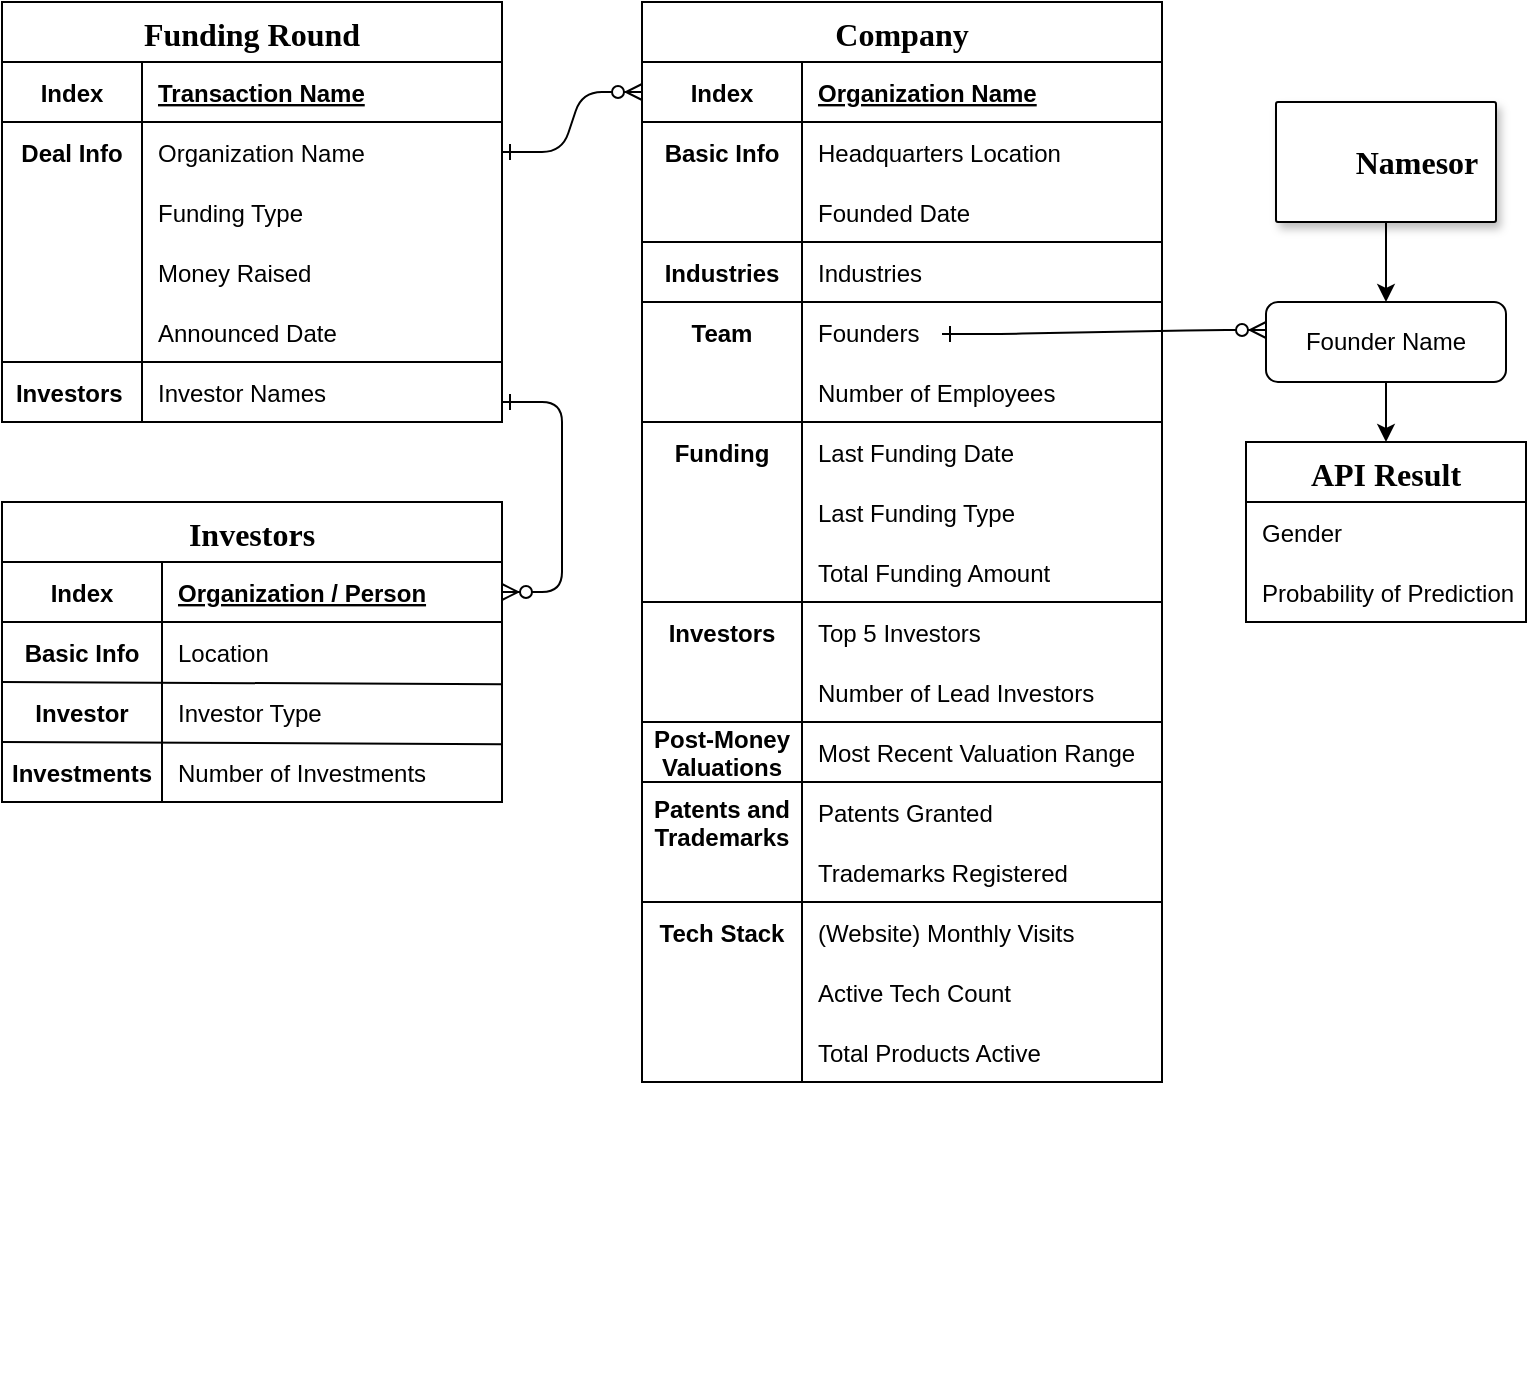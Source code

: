 <mxfile version="18.0.2" type="github">
  <diagram id="R2lEEEUBdFMjLlhIrx00" name="Page-1">
    <mxGraphModel dx="917" dy="558" grid="0" gridSize="10" guides="1" tooltips="1" connect="1" arrows="1" fold="1" page="1" pageScale="1" pageWidth="1100" pageHeight="850" math="0" shadow="0" extFonts="Permanent Marker^https://fonts.googleapis.com/css?family=Permanent+Marker">
      <root>
        <mxCell id="0" />
        <mxCell id="1" parent="0" />
        <mxCell id="C-vyLk0tnHw3VtMMgP7b-1" value="" style="edgeStyle=entityRelationEdgeStyle;endArrow=ERzeroToMany;startArrow=ERone;endFill=1;startFill=0;exitX=1;exitY=0.5;exitDx=0;exitDy=0;entryX=0;entryY=0.5;entryDx=0;entryDy=0;" parent="1" source="C-vyLk0tnHw3VtMMgP7b-27" target="C-vyLk0tnHw3VtMMgP7b-3" edge="1">
          <mxGeometry width="100" height="100" relative="1" as="geometry">
            <mxPoint x="80" y="730" as="sourcePoint" />
            <mxPoint x="180" y="630" as="targetPoint" />
          </mxGeometry>
        </mxCell>
        <mxCell id="d0-8wZ6xfutbVwg7pQpN-62" value="" style="group;fontFamily=Times New Roman;" parent="1" vertex="1" connectable="0">
          <mxGeometry x="120" y="90" width="250" height="210" as="geometry" />
        </mxCell>
        <mxCell id="C-vyLk0tnHw3VtMMgP7b-23" value="Funding Round" style="shape=table;startSize=30;container=1;collapsible=1;childLayout=tableLayout;fixedRows=1;rowLines=0;fontStyle=1;align=center;resizeLast=1;fontFamily=Times New Roman;fontSize=16;" parent="d0-8wZ6xfutbVwg7pQpN-62" vertex="1">
          <mxGeometry width="250" height="210" as="geometry" />
        </mxCell>
        <mxCell id="C-vyLk0tnHw3VtMMgP7b-24" value="" style="shape=partialRectangle;collapsible=0;dropTarget=0;pointerEvents=0;fillColor=none;points=[[0,0.5],[1,0.5]];portConstraint=eastwest;top=0;left=0;right=0;bottom=1;" parent="C-vyLk0tnHw3VtMMgP7b-23" vertex="1">
          <mxGeometry y="30" width="250" height="30" as="geometry" />
        </mxCell>
        <mxCell id="C-vyLk0tnHw3VtMMgP7b-25" value="Index" style="shape=partialRectangle;overflow=hidden;connectable=0;fillColor=none;top=0;left=0;bottom=0;right=0;fontStyle=1;" parent="C-vyLk0tnHw3VtMMgP7b-24" vertex="1">
          <mxGeometry width="70" height="30" as="geometry">
            <mxRectangle width="70" height="30" as="alternateBounds" />
          </mxGeometry>
        </mxCell>
        <mxCell id="C-vyLk0tnHw3VtMMgP7b-26" value="Transaction Name" style="shape=partialRectangle;overflow=hidden;connectable=0;fillColor=none;top=0;left=0;bottom=0;right=0;align=left;spacingLeft=6;fontStyle=5;" parent="C-vyLk0tnHw3VtMMgP7b-24" vertex="1">
          <mxGeometry x="70" width="180" height="30" as="geometry">
            <mxRectangle width="180" height="30" as="alternateBounds" />
          </mxGeometry>
        </mxCell>
        <mxCell id="C-vyLk0tnHw3VtMMgP7b-27" value="" style="shape=partialRectangle;collapsible=0;dropTarget=0;pointerEvents=0;fillColor=none;points=[[0,0.5],[1,0.5]];portConstraint=eastwest;top=0;left=0;right=0;bottom=0;" parent="C-vyLk0tnHw3VtMMgP7b-23" vertex="1">
          <mxGeometry y="60" width="250" height="30" as="geometry" />
        </mxCell>
        <mxCell id="C-vyLk0tnHw3VtMMgP7b-28" value="Deal Info" style="shape=partialRectangle;overflow=hidden;connectable=0;fillColor=none;top=0;left=0;bottom=0;right=0;fontStyle=1" parent="C-vyLk0tnHw3VtMMgP7b-27" vertex="1">
          <mxGeometry width="70" height="30" as="geometry">
            <mxRectangle width="70" height="30" as="alternateBounds" />
          </mxGeometry>
        </mxCell>
        <mxCell id="C-vyLk0tnHw3VtMMgP7b-29" value="Organization Name" style="shape=partialRectangle;overflow=hidden;connectable=0;fillColor=none;top=0;left=0;bottom=0;right=0;align=left;spacingLeft=6;" parent="C-vyLk0tnHw3VtMMgP7b-27" vertex="1">
          <mxGeometry x="70" width="180" height="30" as="geometry">
            <mxRectangle width="180" height="30" as="alternateBounds" />
          </mxGeometry>
        </mxCell>
        <mxCell id="d0-8wZ6xfutbVwg7pQpN-1" value="Funding Type" style="shape=partialRectangle;overflow=hidden;connectable=0;fillColor=none;top=0;left=0;bottom=0;right=0;align=left;spacingLeft=6;" parent="d0-8wZ6xfutbVwg7pQpN-62" vertex="1">
          <mxGeometry x="70" y="90" width="180" height="30" as="geometry">
            <mxRectangle width="230" height="30" as="alternateBounds" />
          </mxGeometry>
        </mxCell>
        <mxCell id="d0-8wZ6xfutbVwg7pQpN-2" value="Money Raised" style="shape=partialRectangle;overflow=hidden;connectable=0;fillColor=none;top=0;left=0;bottom=0;right=0;align=left;spacingLeft=6;" parent="d0-8wZ6xfutbVwg7pQpN-62" vertex="1">
          <mxGeometry x="70" y="120" width="180" height="30" as="geometry">
            <mxRectangle width="230" height="30" as="alternateBounds" />
          </mxGeometry>
        </mxCell>
        <mxCell id="d0-8wZ6xfutbVwg7pQpN-3" value="Investor Names" style="shape=partialRectangle;overflow=hidden;connectable=0;fillColor=none;top=0;left=0;bottom=0;right=0;align=left;spacingLeft=6;" parent="d0-8wZ6xfutbVwg7pQpN-62" vertex="1">
          <mxGeometry x="70" y="180" width="180" height="30" as="geometry">
            <mxRectangle width="230" height="30" as="alternateBounds" />
          </mxGeometry>
        </mxCell>
        <mxCell id="d0-8wZ6xfutbVwg7pQpN-58" value="Announced Date" style="shape=partialRectangle;overflow=hidden;connectable=0;fillColor=none;top=0;left=0;bottom=0;right=0;align=left;spacingLeft=6;" parent="d0-8wZ6xfutbVwg7pQpN-62" vertex="1">
          <mxGeometry x="70" y="150" width="180" height="30" as="geometry">
            <mxRectangle width="230" height="30" as="alternateBounds" />
          </mxGeometry>
        </mxCell>
        <mxCell id="d0-8wZ6xfutbVwg7pQpN-60" value="Investors" style="shape=partialRectangle;overflow=hidden;connectable=0;fillColor=none;top=0;left=0;bottom=0;right=0;fontStyle=1" parent="d0-8wZ6xfutbVwg7pQpN-62" vertex="1">
          <mxGeometry y="180" width="67.308" height="30" as="geometry">
            <mxRectangle width="60" height="30" as="alternateBounds" />
          </mxGeometry>
        </mxCell>
        <mxCell id="d0-8wZ6xfutbVwg7pQpN-61" value="" style="endArrow=none;html=1;rounded=0;" parent="d0-8wZ6xfutbVwg7pQpN-62" edge="1">
          <mxGeometry width="50" height="50" relative="1" as="geometry">
            <mxPoint x="250" y="180" as="sourcePoint" />
            <mxPoint y="180" as="targetPoint" />
          </mxGeometry>
        </mxCell>
        <mxCell id="d0-8wZ6xfutbVwg7pQpN-4" value="" style="endArrow=none;html=1;rounded=0;" parent="d0-8wZ6xfutbVwg7pQpN-62" edge="1">
          <mxGeometry width="50" height="50" relative="1" as="geometry">
            <mxPoint x="69.998" y="210" as="sourcePoint" />
            <mxPoint x="69.998" y="90" as="targetPoint" />
          </mxGeometry>
        </mxCell>
        <mxCell id="d0-8wZ6xfutbVwg7pQpN-65" value="Investor" style="shape=partialRectangle;overflow=hidden;connectable=0;fillColor=none;top=0;left=0;bottom=0;right=0;fontStyle=1" parent="1" vertex="1">
          <mxGeometry x="120" y="430" width="80" height="30" as="geometry">
            <mxRectangle width="70" height="30" as="alternateBounds" />
          </mxGeometry>
        </mxCell>
        <mxCell id="d0-8wZ6xfutbVwg7pQpN-67" value="" style="group" parent="1" vertex="1" connectable="0">
          <mxGeometry x="120" y="340" width="250" height="150" as="geometry" />
        </mxCell>
        <mxCell id="d0-8wZ6xfutbVwg7pQpN-66" value="" style="endArrow=none;html=1;rounded=0;" parent="d0-8wZ6xfutbVwg7pQpN-67" edge="1">
          <mxGeometry width="50" height="50" relative="1" as="geometry">
            <mxPoint x="80" y="120" as="sourcePoint" />
            <mxPoint x="80" y="150" as="targetPoint" />
          </mxGeometry>
        </mxCell>
        <mxCell id="d0-8wZ6xfutbVwg7pQpN-89" value="" style="group" parent="d0-8wZ6xfutbVwg7pQpN-67" vertex="1" connectable="0">
          <mxGeometry width="250" height="150" as="geometry" />
        </mxCell>
        <mxCell id="C-vyLk0tnHw3VtMMgP7b-13" value="Investors" style="shape=table;startSize=30;container=1;collapsible=1;childLayout=tableLayout;fixedRows=1;rowLines=0;fontStyle=1;align=center;resizeLast=1;fontSize=16;fontFamily=Times New Roman;" parent="d0-8wZ6xfutbVwg7pQpN-89" vertex="1">
          <mxGeometry width="250" height="150" as="geometry">
            <mxRectangle width="90" height="30" as="alternateBounds" />
          </mxGeometry>
        </mxCell>
        <mxCell id="C-vyLk0tnHw3VtMMgP7b-14" value="" style="shape=partialRectangle;collapsible=0;dropTarget=0;pointerEvents=0;fillColor=none;points=[[0,0.5],[1,0.5]];portConstraint=eastwest;top=0;left=0;right=0;bottom=1;" parent="C-vyLk0tnHw3VtMMgP7b-13" vertex="1">
          <mxGeometry y="30" width="250" height="30" as="geometry" />
        </mxCell>
        <mxCell id="C-vyLk0tnHw3VtMMgP7b-15" value="Index" style="shape=partialRectangle;overflow=hidden;connectable=0;fillColor=none;top=0;left=0;bottom=0;right=0;fontStyle=1;" parent="C-vyLk0tnHw3VtMMgP7b-14" vertex="1">
          <mxGeometry width="80" height="30" as="geometry">
            <mxRectangle width="80" height="30" as="alternateBounds" />
          </mxGeometry>
        </mxCell>
        <mxCell id="C-vyLk0tnHw3VtMMgP7b-16" value="Organization / Person" style="shape=partialRectangle;overflow=hidden;connectable=0;fillColor=none;top=0;left=0;bottom=0;right=0;align=left;spacingLeft=6;fontStyle=5;" parent="C-vyLk0tnHw3VtMMgP7b-14" vertex="1">
          <mxGeometry x="80" width="170" height="30" as="geometry">
            <mxRectangle width="170" height="30" as="alternateBounds" />
          </mxGeometry>
        </mxCell>
        <mxCell id="C-vyLk0tnHw3VtMMgP7b-17" value="" style="shape=partialRectangle;collapsible=0;dropTarget=0;pointerEvents=0;fillColor=none;points=[[0,0.5],[1,0.5]];portConstraint=eastwest;top=0;left=0;right=0;bottom=0;" parent="C-vyLk0tnHw3VtMMgP7b-13" vertex="1">
          <mxGeometry y="60" width="250" height="30" as="geometry" />
        </mxCell>
        <mxCell id="C-vyLk0tnHw3VtMMgP7b-18" value="Basic Info" style="shape=partialRectangle;overflow=hidden;connectable=0;fillColor=none;top=0;left=0;bottom=0;right=0;fontStyle=1" parent="C-vyLk0tnHw3VtMMgP7b-17" vertex="1">
          <mxGeometry width="80" height="30" as="geometry">
            <mxRectangle width="80" height="30" as="alternateBounds" />
          </mxGeometry>
        </mxCell>
        <mxCell id="C-vyLk0tnHw3VtMMgP7b-19" value="Location" style="shape=partialRectangle;overflow=hidden;connectable=0;fillColor=none;top=0;left=0;bottom=0;right=0;align=left;spacingLeft=6;" parent="C-vyLk0tnHw3VtMMgP7b-17" vertex="1">
          <mxGeometry x="80" width="170" height="30" as="geometry">
            <mxRectangle width="170" height="30" as="alternateBounds" />
          </mxGeometry>
        </mxCell>
        <mxCell id="C-vyLk0tnHw3VtMMgP7b-20" value="" style="shape=partialRectangle;collapsible=0;dropTarget=0;pointerEvents=0;fillColor=none;points=[[0,0.5],[1,0.5]];portConstraint=eastwest;top=0;left=0;right=0;bottom=0;" parent="C-vyLk0tnHw3VtMMgP7b-13" vertex="1">
          <mxGeometry y="90" width="250" height="30" as="geometry" />
        </mxCell>
        <mxCell id="C-vyLk0tnHw3VtMMgP7b-21" value="" style="shape=partialRectangle;overflow=hidden;connectable=0;fillColor=none;top=0;left=0;bottom=0;right=0;" parent="C-vyLk0tnHw3VtMMgP7b-20" vertex="1">
          <mxGeometry width="80" height="30" as="geometry">
            <mxRectangle width="80" height="30" as="alternateBounds" />
          </mxGeometry>
        </mxCell>
        <mxCell id="C-vyLk0tnHw3VtMMgP7b-22" value="Investor Type" style="shape=partialRectangle;overflow=hidden;connectable=0;fillColor=none;top=0;left=0;bottom=0;right=0;align=left;spacingLeft=6;" parent="C-vyLk0tnHw3VtMMgP7b-20" vertex="1">
          <mxGeometry x="80" width="170" height="30" as="geometry">
            <mxRectangle width="170" height="30" as="alternateBounds" />
          </mxGeometry>
        </mxCell>
        <mxCell id="d0-8wZ6xfutbVwg7pQpN-87" value="" style="endArrow=none;html=1;rounded=0;fontColor=#FF0000;exitX=-0.001;exitY=0.999;exitDx=0;exitDy=0;exitPerimeter=0;entryX=0.999;entryY=1.036;entryDx=0;entryDy=0;entryPerimeter=0;" parent="C-vyLk0tnHw3VtMMgP7b-13" source="C-vyLk0tnHw3VtMMgP7b-20" target="C-vyLk0tnHw3VtMMgP7b-20" edge="1">
          <mxGeometry width="50" height="50" relative="1" as="geometry">
            <mxPoint x="170" y="50" as="sourcePoint" />
            <mxPoint x="220" as="targetPoint" />
          </mxGeometry>
        </mxCell>
        <mxCell id="d0-8wZ6xfutbVwg7pQpN-63" value="Investments" style="shape=partialRectangle;overflow=hidden;connectable=0;fillColor=none;top=0;left=0;bottom=0;right=0;fontStyle=1" parent="d0-8wZ6xfutbVwg7pQpN-89" vertex="1">
          <mxGeometry y="120" width="80" height="30" as="geometry">
            <mxRectangle width="70" height="30" as="alternateBounds" />
          </mxGeometry>
        </mxCell>
        <mxCell id="d0-8wZ6xfutbVwg7pQpN-64" value="Number of Investments" style="shape=partialRectangle;overflow=hidden;connectable=0;fillColor=none;top=0;left=0;bottom=0;right=0;align=left;spacingLeft=6;" parent="d0-8wZ6xfutbVwg7pQpN-89" vertex="1">
          <mxGeometry x="80" y="120" width="170" height="30" as="geometry">
            <mxRectangle width="180" height="30" as="alternateBounds" />
          </mxGeometry>
        </mxCell>
        <mxCell id="d0-8wZ6xfutbVwg7pQpN-88" value="" style="endArrow=none;html=1;rounded=0;fontColor=#FF0000;exitX=-0.001;exitY=0.999;exitDx=0;exitDy=0;exitPerimeter=0;entryX=0.999;entryY=1.036;entryDx=0;entryDy=0;entryPerimeter=0;" parent="d0-8wZ6xfutbVwg7pQpN-89" edge="1">
          <mxGeometry width="50" height="50" relative="1" as="geometry">
            <mxPoint y="90.0" as="sourcePoint" />
            <mxPoint x="250.0" y="91.11" as="targetPoint" />
          </mxGeometry>
        </mxCell>
        <mxCell id="d0-8wZ6xfutbVwg7pQpN-69" value="" style="edgeStyle=entityRelationEdgeStyle;endArrow=ERzeroToMany;startArrow=ERone;endFill=1;startFill=0;entryX=1;entryY=0.5;entryDx=0;entryDy=0;" parent="1" target="C-vyLk0tnHw3VtMMgP7b-14" edge="1">
          <mxGeometry width="100" height="100" relative="1" as="geometry">
            <mxPoint x="370" y="290" as="sourcePoint" />
            <mxPoint x="440" y="540" as="targetPoint" />
          </mxGeometry>
        </mxCell>
        <mxCell id="d0-8wZ6xfutbVwg7pQpN-77" value="" style="group;strokeColor=none;fillColor=default;" parent="1" vertex="1" connectable="0">
          <mxGeometry x="757" y="140" width="110" height="60" as="geometry" />
        </mxCell>
        <mxCell id="d0-8wZ6xfutbVwg7pQpN-71" value="" style="strokeColor=#000000;shadow=1;strokeWidth=1;rounded=1;absoluteArcSize=1;arcSize=2;fillColor=default;" parent="d0-8wZ6xfutbVwg7pQpN-77" vertex="1">
          <mxGeometry width="110" height="60" as="geometry" />
        </mxCell>
        <mxCell id="d0-8wZ6xfutbVwg7pQpN-75" value="" style="shape=image;verticalLabelPosition=bottom;labelBackgroundColor=default;verticalAlign=top;aspect=fixed;imageAspect=0;image=https://namsor.app/compressed_images/namsor_small.svg;" parent="d0-8wZ6xfutbVwg7pQpN-77" vertex="1">
          <mxGeometry y="5" width="50" height="50" as="geometry" />
        </mxCell>
        <mxCell id="d0-8wZ6xfutbVwg7pQpN-76" value="&lt;b&gt;&lt;font style=&quot;font-size: 16px;&quot; face=&quot;Times New Roman&quot;&gt;Namesor&lt;/font&gt;&lt;/b&gt;" style="text;html=1;align=center;verticalAlign=middle;resizable=0;points=[];autosize=1;strokeColor=none;fillColor=none;" parent="d0-8wZ6xfutbVwg7pQpN-77" vertex="1">
          <mxGeometry x="30" y="20" width="80" height="20" as="geometry" />
        </mxCell>
        <mxCell id="d0-8wZ6xfutbVwg7pQpN-79" value="Founder Name" style="rounded=1;whiteSpace=wrap;html=1;strokeColor=#000000;" parent="1" vertex="1">
          <mxGeometry x="752" y="240" width="120" height="40" as="geometry" />
        </mxCell>
        <mxCell id="d0-8wZ6xfutbVwg7pQpN-80" value="API Result" style="swimlane;strokeColor=#000000;startSize=30;fontSize=16;fontFamily=Times New Roman;labelBorderColor=none;" parent="1" vertex="1">
          <mxGeometry x="742" y="310" width="140" height="90" as="geometry" />
        </mxCell>
        <mxCell id="d0-8wZ6xfutbVwg7pQpN-81" value="Gender" style="shape=partialRectangle;overflow=hidden;connectable=0;fillColor=none;top=0;left=0;bottom=0;right=0;align=left;spacingLeft=6;" parent="d0-8wZ6xfutbVwg7pQpN-80" vertex="1">
          <mxGeometry y="30" width="140" height="30" as="geometry">
            <mxRectangle width="180" height="30" as="alternateBounds" />
          </mxGeometry>
        </mxCell>
        <mxCell id="d0-8wZ6xfutbVwg7pQpN-82" value="Probability of Prediction" style="shape=partialRectangle;overflow=hidden;connectable=0;fillColor=none;top=0;left=0;bottom=0;right=0;align=left;spacingLeft=6;" parent="d0-8wZ6xfutbVwg7pQpN-80" vertex="1">
          <mxGeometry y="60" width="140" height="30" as="geometry">
            <mxRectangle width="180" height="30" as="alternateBounds" />
          </mxGeometry>
        </mxCell>
        <mxCell id="d0-8wZ6xfutbVwg7pQpN-83" value="" style="endArrow=classic;html=1;rounded=0;fontColor=#FF0000;entryX=0.5;entryY=0;entryDx=0;entryDy=0;exitX=0.5;exitY=1;exitDx=0;exitDy=0;" parent="1" source="d0-8wZ6xfutbVwg7pQpN-71" target="d0-8wZ6xfutbVwg7pQpN-79" edge="1">
          <mxGeometry width="50" height="50" relative="1" as="geometry">
            <mxPoint x="682" y="260" as="sourcePoint" />
            <mxPoint x="692" y="190" as="targetPoint" />
          </mxGeometry>
        </mxCell>
        <mxCell id="d0-8wZ6xfutbVwg7pQpN-84" value="" style="edgeStyle=entityRelationEdgeStyle;endArrow=ERzeroToMany;startArrow=ERone;endFill=1;startFill=0;" parent="1" edge="1">
          <mxGeometry width="100" height="100" relative="1" as="geometry">
            <mxPoint x="590" y="256" as="sourcePoint" />
            <mxPoint x="752" y="254" as="targetPoint" />
          </mxGeometry>
        </mxCell>
        <mxCell id="d0-8wZ6xfutbVwg7pQpN-85" value="" style="endArrow=classic;html=1;rounded=0;fontColor=#FF0000;entryX=0.5;entryY=0;entryDx=0;entryDy=0;exitX=0.5;exitY=1;exitDx=0;exitDy=0;" parent="1" source="d0-8wZ6xfutbVwg7pQpN-79" target="d0-8wZ6xfutbVwg7pQpN-80" edge="1">
          <mxGeometry width="50" height="50" relative="1" as="geometry">
            <mxPoint x="822" y="210" as="sourcePoint" />
            <mxPoint x="822" y="250" as="targetPoint" />
          </mxGeometry>
        </mxCell>
        <mxCell id="d0-8wZ6xfutbVwg7pQpN-93" value="" style="group" parent="1" vertex="1" connectable="0">
          <mxGeometry x="440" y="90" width="260" height="690" as="geometry" />
        </mxCell>
        <mxCell id="C-vyLk0tnHw3VtMMgP7b-2" value="Company" style="shape=table;startSize=30;container=1;collapsible=1;childLayout=tableLayout;fixedRows=1;rowLines=0;fontStyle=1;align=center;resizeLast=1;fontFamily=Times New Roman;fontSize=16;" parent="d0-8wZ6xfutbVwg7pQpN-93" vertex="1">
          <mxGeometry width="260" height="540" as="geometry" />
        </mxCell>
        <mxCell id="C-vyLk0tnHw3VtMMgP7b-3" value="" style="shape=partialRectangle;collapsible=0;dropTarget=0;pointerEvents=0;fillColor=none;points=[[0,0.5],[1,0.5]];portConstraint=eastwest;top=0;left=0;right=0;bottom=1;" parent="C-vyLk0tnHw3VtMMgP7b-2" vertex="1">
          <mxGeometry y="30" width="260" height="30" as="geometry" />
        </mxCell>
        <mxCell id="C-vyLk0tnHw3VtMMgP7b-4" value="Index" style="shape=partialRectangle;overflow=hidden;connectable=0;fillColor=none;top=0;left=0;bottom=0;right=0;fontStyle=1;" parent="C-vyLk0tnHw3VtMMgP7b-3" vertex="1">
          <mxGeometry width="80" height="30" as="geometry">
            <mxRectangle width="80" height="30" as="alternateBounds" />
          </mxGeometry>
        </mxCell>
        <mxCell id="C-vyLk0tnHw3VtMMgP7b-5" value="Organization Name" style="shape=partialRectangle;overflow=hidden;connectable=0;fillColor=none;top=0;left=0;bottom=0;right=0;align=left;spacingLeft=6;fontStyle=5;" parent="C-vyLk0tnHw3VtMMgP7b-3" vertex="1">
          <mxGeometry x="80" width="180" height="30" as="geometry">
            <mxRectangle width="180" height="30" as="alternateBounds" />
          </mxGeometry>
        </mxCell>
        <mxCell id="C-vyLk0tnHw3VtMMgP7b-6" value="" style="shape=partialRectangle;collapsible=0;dropTarget=0;pointerEvents=0;fillColor=none;points=[[0,0.5],[1,0.5]];portConstraint=eastwest;top=0;left=0;right=0;bottom=0;" parent="C-vyLk0tnHw3VtMMgP7b-2" vertex="1">
          <mxGeometry y="60" width="260" height="30" as="geometry" />
        </mxCell>
        <mxCell id="C-vyLk0tnHw3VtMMgP7b-7" value="Basic Info" style="shape=partialRectangle;overflow=hidden;connectable=0;fillColor=none;top=0;left=0;bottom=0;right=0;fontStyle=1" parent="C-vyLk0tnHw3VtMMgP7b-6" vertex="1">
          <mxGeometry width="80" height="30" as="geometry">
            <mxRectangle width="80" height="30" as="alternateBounds" />
          </mxGeometry>
        </mxCell>
        <mxCell id="C-vyLk0tnHw3VtMMgP7b-8" value="Headquarters Location" style="shape=partialRectangle;overflow=hidden;connectable=0;fillColor=none;top=0;left=0;bottom=0;right=0;align=left;spacingLeft=6;" parent="C-vyLk0tnHw3VtMMgP7b-6" vertex="1">
          <mxGeometry x="80" width="180" height="30" as="geometry">
            <mxRectangle width="180" height="30" as="alternateBounds" />
          </mxGeometry>
        </mxCell>
        <mxCell id="C-vyLk0tnHw3VtMMgP7b-9" value="" style="shape=partialRectangle;collapsible=0;dropTarget=0;pointerEvents=0;fillColor=none;points=[[0,0.5],[1,0.5]];portConstraint=eastwest;top=0;left=0;right=0;bottom=0;" parent="C-vyLk0tnHw3VtMMgP7b-2" vertex="1">
          <mxGeometry y="90" width="260" height="30" as="geometry" />
        </mxCell>
        <mxCell id="C-vyLk0tnHw3VtMMgP7b-10" value="" style="shape=partialRectangle;overflow=hidden;connectable=0;fillColor=none;top=0;left=0;bottom=0;right=0;" parent="C-vyLk0tnHw3VtMMgP7b-9" vertex="1">
          <mxGeometry width="80" height="30" as="geometry">
            <mxRectangle width="80" height="30" as="alternateBounds" />
          </mxGeometry>
        </mxCell>
        <mxCell id="C-vyLk0tnHw3VtMMgP7b-11" value="" style="shape=partialRectangle;overflow=hidden;connectable=0;fillColor=none;top=0;left=0;bottom=0;right=0;align=left;spacingLeft=6;" parent="C-vyLk0tnHw3VtMMgP7b-9" vertex="1">
          <mxGeometry x="80" width="180" height="30" as="geometry">
            <mxRectangle width="180" height="30" as="alternateBounds" />
          </mxGeometry>
        </mxCell>
        <mxCell id="d0-8wZ6xfutbVwg7pQpN-56" value="" style="group" parent="d0-8wZ6xfutbVwg7pQpN-93" vertex="1" connectable="0">
          <mxGeometry y="120" width="260" height="570" as="geometry" />
        </mxCell>
        <mxCell id="d0-8wZ6xfutbVwg7pQpN-8" value="Industries" style="shape=partialRectangle;overflow=hidden;connectable=0;fillColor=none;top=0;left=0;bottom=0;right=0;fontStyle=1" parent="d0-8wZ6xfutbVwg7pQpN-56" vertex="1">
          <mxGeometry width="80" height="30" as="geometry">
            <mxRectangle width="80" height="30" as="alternateBounds" />
          </mxGeometry>
        </mxCell>
        <mxCell id="d0-8wZ6xfutbVwg7pQpN-13" value="Industries" style="shape=partialRectangle;overflow=hidden;connectable=0;fillColor=none;top=0;left=0;bottom=0;right=0;align=left;spacingLeft=6;" parent="d0-8wZ6xfutbVwg7pQpN-56" vertex="1">
          <mxGeometry x="80" width="180" height="30" as="geometry">
            <mxRectangle width="180" height="30" as="alternateBounds" />
          </mxGeometry>
        </mxCell>
        <mxCell id="d0-8wZ6xfutbVwg7pQpN-14" value="Team" style="shape=partialRectangle;overflow=hidden;connectable=0;fillColor=none;top=0;left=0;bottom=0;right=0;fontStyle=1" parent="d0-8wZ6xfutbVwg7pQpN-56" vertex="1">
          <mxGeometry y="30" width="80" height="30" as="geometry">
            <mxRectangle width="80" height="30" as="alternateBounds" />
          </mxGeometry>
        </mxCell>
        <mxCell id="d0-8wZ6xfutbVwg7pQpN-15" value="Founders" style="shape=partialRectangle;overflow=hidden;connectable=0;fillColor=none;top=0;left=0;bottom=0;right=0;align=left;spacingLeft=6;" parent="d0-8wZ6xfutbVwg7pQpN-56" vertex="1">
          <mxGeometry x="80" y="30" width="180" height="30" as="geometry">
            <mxRectangle width="180" height="30" as="alternateBounds" />
          </mxGeometry>
        </mxCell>
        <mxCell id="d0-8wZ6xfutbVwg7pQpN-17" value="Number of Employees" style="shape=partialRectangle;overflow=hidden;connectable=0;fillColor=none;top=0;left=0;bottom=0;right=0;align=left;spacingLeft=6;" parent="d0-8wZ6xfutbVwg7pQpN-56" vertex="1">
          <mxGeometry x="80" y="60" width="180" height="30" as="geometry">
            <mxRectangle width="180" height="30" as="alternateBounds" />
          </mxGeometry>
        </mxCell>
        <mxCell id="d0-8wZ6xfutbVwg7pQpN-18" value="Funding" style="shape=partialRectangle;overflow=hidden;connectable=0;fillColor=none;top=0;left=0;bottom=0;right=0;fontStyle=1" parent="d0-8wZ6xfutbVwg7pQpN-56" vertex="1">
          <mxGeometry y="90" width="80" height="30" as="geometry">
            <mxRectangle width="80" height="30" as="alternateBounds" />
          </mxGeometry>
        </mxCell>
        <mxCell id="d0-8wZ6xfutbVwg7pQpN-21" value="Last Funding Date" style="shape=partialRectangle;overflow=hidden;connectable=0;fillColor=none;top=0;left=0;bottom=0;right=0;align=left;spacingLeft=6;" parent="d0-8wZ6xfutbVwg7pQpN-56" vertex="1">
          <mxGeometry x="80" y="90" width="180" height="30" as="geometry">
            <mxRectangle width="180" height="30" as="alternateBounds" />
          </mxGeometry>
        </mxCell>
        <mxCell id="d0-8wZ6xfutbVwg7pQpN-22" value="Last Funding Type" style="shape=partialRectangle;overflow=hidden;connectable=0;fillColor=none;top=0;left=0;bottom=0;right=0;align=left;spacingLeft=6;" parent="d0-8wZ6xfutbVwg7pQpN-56" vertex="1">
          <mxGeometry x="80" y="120" width="180" height="30" as="geometry">
            <mxRectangle width="180" height="30" as="alternateBounds" />
          </mxGeometry>
        </mxCell>
        <mxCell id="d0-8wZ6xfutbVwg7pQpN-23" value="Total Funding Amount" style="shape=partialRectangle;overflow=hidden;connectable=0;fillColor=none;top=0;left=0;bottom=0;right=0;align=left;spacingLeft=6;" parent="d0-8wZ6xfutbVwg7pQpN-56" vertex="1">
          <mxGeometry x="80" y="150" width="180" height="30" as="geometry">
            <mxRectangle width="180" height="30" as="alternateBounds" />
          </mxGeometry>
        </mxCell>
        <mxCell id="d0-8wZ6xfutbVwg7pQpN-24" value="Investors" style="shape=partialRectangle;overflow=hidden;connectable=0;fillColor=none;top=0;left=0;bottom=0;right=0;fontStyle=1" parent="d0-8wZ6xfutbVwg7pQpN-56" vertex="1">
          <mxGeometry y="180" width="80" height="30" as="geometry">
            <mxRectangle width="80" height="30" as="alternateBounds" />
          </mxGeometry>
        </mxCell>
        <mxCell id="d0-8wZ6xfutbVwg7pQpN-26" value="Top 5 Investors" style="shape=partialRectangle;overflow=hidden;connectable=0;fillColor=none;top=0;left=0;bottom=0;right=0;align=left;spacingLeft=6;" parent="d0-8wZ6xfutbVwg7pQpN-56" vertex="1">
          <mxGeometry x="80" y="180" width="180" height="30" as="geometry">
            <mxRectangle width="180" height="30" as="alternateBounds" />
          </mxGeometry>
        </mxCell>
        <mxCell id="d0-8wZ6xfutbVwg7pQpN-27" value="Number of Lead Investors" style="shape=partialRectangle;overflow=hidden;connectable=0;fillColor=none;top=0;left=0;bottom=0;right=0;align=left;spacingLeft=6;" parent="d0-8wZ6xfutbVwg7pQpN-56" vertex="1">
          <mxGeometry x="80" y="210" width="180" height="30" as="geometry">
            <mxRectangle width="180" height="30" as="alternateBounds" />
          </mxGeometry>
        </mxCell>
        <mxCell id="d0-8wZ6xfutbVwg7pQpN-38" value="Post-Money&#xa;Valuations" style="shape=partialRectangle;overflow=hidden;connectable=0;fillColor=none;top=0;left=0;bottom=0;right=0;fontStyle=1" parent="d0-8wZ6xfutbVwg7pQpN-56" vertex="1">
          <mxGeometry y="240" width="80" height="30" as="geometry">
            <mxRectangle width="80" height="30" as="alternateBounds" />
          </mxGeometry>
        </mxCell>
        <mxCell id="d0-8wZ6xfutbVwg7pQpN-39" value="Most Recent Valuation Range" style="shape=partialRectangle;overflow=hidden;connectable=0;fillColor=none;top=0;left=0;bottom=0;right=0;align=left;spacingLeft=6;" parent="d0-8wZ6xfutbVwg7pQpN-56" vertex="1">
          <mxGeometry x="80" y="240" width="180" height="30" as="geometry">
            <mxRectangle width="180" height="30" as="alternateBounds" />
          </mxGeometry>
        </mxCell>
        <mxCell id="d0-8wZ6xfutbVwg7pQpN-40" value="(Website) Monthly Visits" style="shape=partialRectangle;overflow=hidden;connectable=0;fillColor=none;top=0;left=0;bottom=0;right=0;align=left;spacingLeft=6;" parent="d0-8wZ6xfutbVwg7pQpN-56" vertex="1">
          <mxGeometry x="80" y="330" width="180" height="30" as="geometry">
            <mxRectangle width="180" height="30" as="alternateBounds" />
          </mxGeometry>
        </mxCell>
        <mxCell id="d0-8wZ6xfutbVwg7pQpN-41" value="Tech Stack" style="shape=partialRectangle;overflow=hidden;connectable=0;fillColor=none;top=0;left=0;bottom=0;right=0;fontStyle=1" parent="d0-8wZ6xfutbVwg7pQpN-56" vertex="1">
          <mxGeometry y="330" width="80" height="30" as="geometry">
            <mxRectangle width="80" height="30" as="alternateBounds" />
          </mxGeometry>
        </mxCell>
        <mxCell id="d0-8wZ6xfutbVwg7pQpN-42" value="Active Tech Count" style="shape=partialRectangle;overflow=hidden;connectable=0;fillColor=none;top=0;left=0;bottom=0;right=0;align=left;spacingLeft=6;" parent="d0-8wZ6xfutbVwg7pQpN-56" vertex="1">
          <mxGeometry x="80" y="360" width="180" height="30" as="geometry">
            <mxRectangle width="180" height="30" as="alternateBounds" />
          </mxGeometry>
        </mxCell>
        <mxCell id="d0-8wZ6xfutbVwg7pQpN-44" value="Total Products Active" style="shape=partialRectangle;overflow=hidden;connectable=0;fillColor=none;top=0;left=0;bottom=0;right=0;align=left;spacingLeft=6;" parent="d0-8wZ6xfutbVwg7pQpN-56" vertex="1">
          <mxGeometry x="80" y="390" width="180" height="30" as="geometry">
            <mxRectangle width="180" height="30" as="alternateBounds" />
          </mxGeometry>
        </mxCell>
        <mxCell id="d0-8wZ6xfutbVwg7pQpN-45" value="Patents and &#xa;Trademarks" style="shape=partialRectangle;overflow=hidden;connectable=0;fillColor=none;top=0;left=0;bottom=0;right=0;fontStyle=1" parent="d0-8wZ6xfutbVwg7pQpN-56" vertex="1">
          <mxGeometry y="270" width="80" height="40" as="geometry">
            <mxRectangle width="80" height="30" as="alternateBounds" />
          </mxGeometry>
        </mxCell>
        <mxCell id="d0-8wZ6xfutbVwg7pQpN-46" value="Patents Granted" style="shape=partialRectangle;overflow=hidden;connectable=0;fillColor=none;top=0;left=0;bottom=0;right=0;align=left;spacingLeft=6;" parent="d0-8wZ6xfutbVwg7pQpN-56" vertex="1">
          <mxGeometry x="80" y="270" width="180" height="30" as="geometry">
            <mxRectangle width="180" height="30" as="alternateBounds" />
          </mxGeometry>
        </mxCell>
        <mxCell id="d0-8wZ6xfutbVwg7pQpN-47" value="Trademarks Registered" style="shape=partialRectangle;overflow=hidden;connectable=0;fillColor=none;top=0;left=0;bottom=0;right=0;align=left;spacingLeft=6;" parent="d0-8wZ6xfutbVwg7pQpN-56" vertex="1">
          <mxGeometry x="80" y="300" width="180" height="30" as="geometry">
            <mxRectangle width="180" height="30" as="alternateBounds" />
          </mxGeometry>
        </mxCell>
        <mxCell id="d0-8wZ6xfutbVwg7pQpN-48" value="" style="endArrow=none;html=1;rounded=0;" parent="d0-8wZ6xfutbVwg7pQpN-56" edge="1">
          <mxGeometry width="50" height="50" relative="1" as="geometry">
            <mxPoint x="80" y="420" as="sourcePoint" />
            <mxPoint x="80" as="targetPoint" />
          </mxGeometry>
        </mxCell>
        <mxCell id="d0-8wZ6xfutbVwg7pQpN-49" value="" style="endArrow=none;html=1;rounded=0;" parent="d0-8wZ6xfutbVwg7pQpN-56" edge="1">
          <mxGeometry width="50" height="50" relative="1" as="geometry">
            <mxPoint as="sourcePoint" />
            <mxPoint x="260" as="targetPoint" />
          </mxGeometry>
        </mxCell>
        <mxCell id="d0-8wZ6xfutbVwg7pQpN-50" value="" style="endArrow=none;html=1;rounded=0;" parent="d0-8wZ6xfutbVwg7pQpN-56" edge="1">
          <mxGeometry width="50" height="50" relative="1" as="geometry">
            <mxPoint y="30.0" as="sourcePoint" />
            <mxPoint x="260" y="30.0" as="targetPoint" />
          </mxGeometry>
        </mxCell>
        <mxCell id="d0-8wZ6xfutbVwg7pQpN-51" value="" style="endArrow=none;html=1;rounded=0;" parent="d0-8wZ6xfutbVwg7pQpN-56" edge="1">
          <mxGeometry width="50" height="50" relative="1" as="geometry">
            <mxPoint y="90" as="sourcePoint" />
            <mxPoint x="260" y="90" as="targetPoint" />
          </mxGeometry>
        </mxCell>
        <mxCell id="d0-8wZ6xfutbVwg7pQpN-52" value="" style="endArrow=none;html=1;rounded=0;" parent="d0-8wZ6xfutbVwg7pQpN-56" edge="1">
          <mxGeometry width="50" height="50" relative="1" as="geometry">
            <mxPoint y="180" as="sourcePoint" />
            <mxPoint x="260" y="180" as="targetPoint" />
          </mxGeometry>
        </mxCell>
        <mxCell id="d0-8wZ6xfutbVwg7pQpN-53" value="" style="endArrow=none;html=1;rounded=0;" parent="d0-8wZ6xfutbVwg7pQpN-56" edge="1">
          <mxGeometry width="50" height="50" relative="1" as="geometry">
            <mxPoint y="240" as="sourcePoint" />
            <mxPoint x="260" y="240" as="targetPoint" />
          </mxGeometry>
        </mxCell>
        <mxCell id="d0-8wZ6xfutbVwg7pQpN-54" value="" style="endArrow=none;html=1;rounded=0;" parent="d0-8wZ6xfutbVwg7pQpN-56" edge="1">
          <mxGeometry width="50" height="50" relative="1" as="geometry">
            <mxPoint y="270" as="sourcePoint" />
            <mxPoint x="260" y="270" as="targetPoint" />
          </mxGeometry>
        </mxCell>
        <mxCell id="d0-8wZ6xfutbVwg7pQpN-55" value="" style="endArrow=none;html=1;rounded=0;" parent="d0-8wZ6xfutbVwg7pQpN-56" edge="1">
          <mxGeometry width="50" height="50" relative="1" as="geometry">
            <mxPoint y="330" as="sourcePoint" />
            <mxPoint x="260" y="330" as="targetPoint" />
          </mxGeometry>
        </mxCell>
        <mxCell id="d0-8wZ6xfutbVwg7pQpN-7" value="Founded Date" style="shape=partialRectangle;overflow=hidden;connectable=0;fillColor=none;top=0;left=0;bottom=0;right=0;align=left;spacingLeft=6;" parent="d0-8wZ6xfutbVwg7pQpN-93" vertex="1">
          <mxGeometry x="80" y="90" width="180" height="30" as="geometry">
            <mxRectangle width="180" height="30" as="alternateBounds" />
          </mxGeometry>
        </mxCell>
      </root>
    </mxGraphModel>
  </diagram>
</mxfile>
